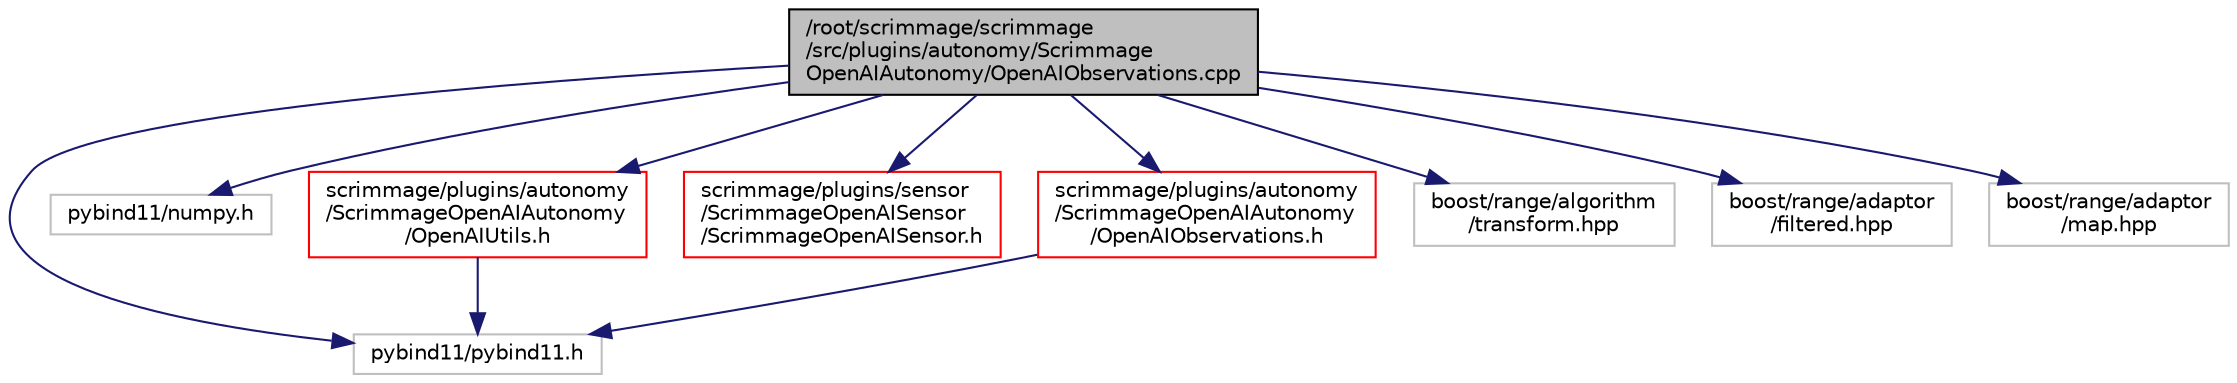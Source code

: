 digraph "/root/scrimmage/scrimmage/src/plugins/autonomy/ScrimmageOpenAIAutonomy/OpenAIObservations.cpp"
{
 // LATEX_PDF_SIZE
  edge [fontname="Helvetica",fontsize="10",labelfontname="Helvetica",labelfontsize="10"];
  node [fontname="Helvetica",fontsize="10",shape=record];
  Node1 [label="/root/scrimmage/scrimmage\l/src/plugins/autonomy/Scrimmage\lOpenAIAutonomy/OpenAIObservations.cpp",height=0.2,width=0.4,color="black", fillcolor="grey75", style="filled", fontcolor="black",tooltip="Brief file description."];
  Node1 -> Node2 [color="midnightblue",fontsize="10",style="solid",fontname="Helvetica"];
  Node2 [label="pybind11/pybind11.h",height=0.2,width=0.4,color="grey75", fillcolor="white", style="filled",tooltip=" "];
  Node1 -> Node3 [color="midnightblue",fontsize="10",style="solid",fontname="Helvetica"];
  Node3 [label="pybind11/numpy.h",height=0.2,width=0.4,color="grey75", fillcolor="white", style="filled",tooltip=" "];
  Node1 -> Node4 [color="midnightblue",fontsize="10",style="solid",fontname="Helvetica"];
  Node4 [label="scrimmage/plugins/autonomy\l/ScrimmageOpenAIAutonomy\l/OpenAIUtils.h",height=0.2,width=0.4,color="red", fillcolor="white", style="filled",URL="$OpenAIUtils_8h.html",tooltip="Brief file description."];
  Node4 -> Node2 [color="midnightblue",fontsize="10",style="solid",fontname="Helvetica"];
  Node1 -> Node9 [color="midnightblue",fontsize="10",style="solid",fontname="Helvetica"];
  Node9 [label="scrimmage/plugins/sensor\l/ScrimmageOpenAISensor\l/ScrimmageOpenAISensor.h",height=0.2,width=0.4,color="red", fillcolor="white", style="filled",URL="$ScrimmageOpenAISensor_8h.html",tooltip="Brief file description."];
  Node1 -> Node40 [color="midnightblue",fontsize="10",style="solid",fontname="Helvetica"];
  Node40 [label="scrimmage/plugins/autonomy\l/ScrimmageOpenAIAutonomy\l/OpenAIObservations.h",height=0.2,width=0.4,color="red", fillcolor="white", style="filled",URL="$OpenAIObservations_8h.html",tooltip="Brief file description."];
  Node40 -> Node2 [color="midnightblue",fontsize="10",style="solid",fontname="Helvetica"];
  Node1 -> Node42 [color="midnightblue",fontsize="10",style="solid",fontname="Helvetica"];
  Node42 [label="boost/range/algorithm\l/transform.hpp",height=0.2,width=0.4,color="grey75", fillcolor="white", style="filled",tooltip=" "];
  Node1 -> Node43 [color="midnightblue",fontsize="10",style="solid",fontname="Helvetica"];
  Node43 [label="boost/range/adaptor\l/filtered.hpp",height=0.2,width=0.4,color="grey75", fillcolor="white", style="filled",tooltip=" "];
  Node1 -> Node44 [color="midnightblue",fontsize="10",style="solid",fontname="Helvetica"];
  Node44 [label="boost/range/adaptor\l/map.hpp",height=0.2,width=0.4,color="grey75", fillcolor="white", style="filled",tooltip=" "];
}
